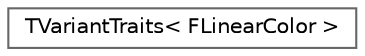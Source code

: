 digraph "Graphical Class Hierarchy"
{
 // INTERACTIVE_SVG=YES
 // LATEX_PDF_SIZE
  bgcolor="transparent";
  edge [fontname=Helvetica,fontsize=10,labelfontname=Helvetica,labelfontsize=10];
  node [fontname=Helvetica,fontsize=10,shape=box,height=0.2,width=0.4];
  rankdir="LR";
  Node0 [id="Node000000",label="TVariantTraits\< FLinearColor \>",height=0.2,width=0.4,color="grey40", fillcolor="white", style="filled",URL="$d6/d28/structTVariantTraits_3_01FLinearColor_01_4.html",tooltip="Implements variant type traits for the built-in FLinearColor type."];
}
